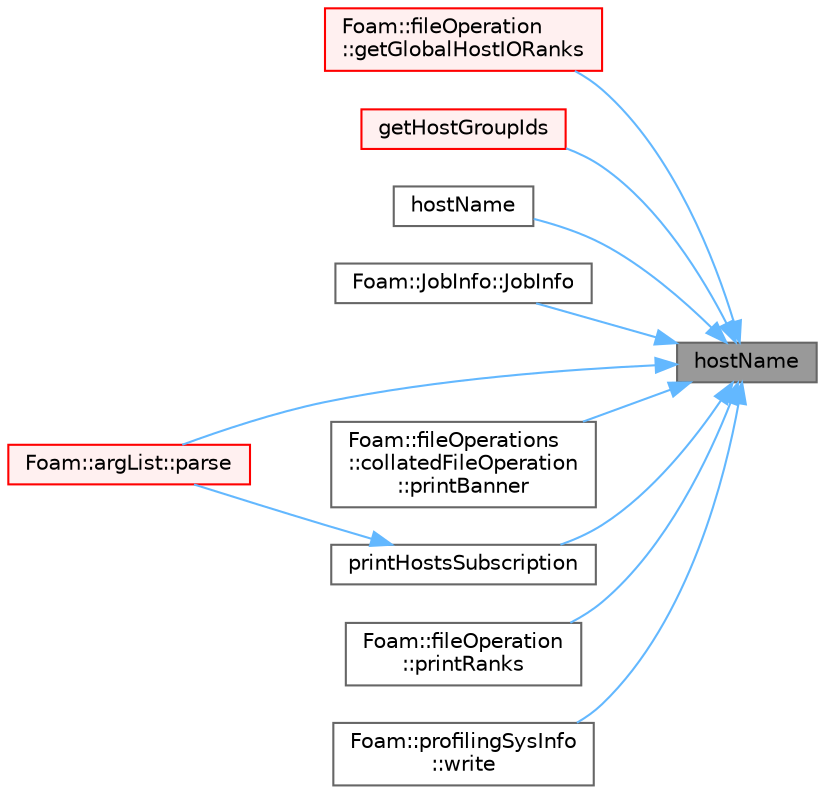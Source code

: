 digraph "hostName"
{
 // LATEX_PDF_SIZE
  bgcolor="transparent";
  edge [fontname=Helvetica,fontsize=10,labelfontname=Helvetica,labelfontsize=10];
  node [fontname=Helvetica,fontsize=10,shape=box,height=0.2,width=0.4];
  rankdir="RL";
  Node1 [id="Node000001",label="hostName",height=0.2,width=0.4,color="gray40", fillcolor="grey60", style="filled", fontcolor="black",tooltip=" "];
  Node1 -> Node2 [id="edge1_Node000001_Node000002",dir="back",color="steelblue1",style="solid",tooltip=" "];
  Node2 [id="Node000002",label="Foam::fileOperation\l::getGlobalHostIORanks",height=0.2,width=0.4,color="red", fillcolor="#FFF0F0", style="filled",URL="$classFoam_1_1fileOperation.html#af23359a02451114027503c51720bd6fc",tooltip=" "];
  Node1 -> Node5 [id="edge2_Node000001_Node000005",dir="back",color="steelblue1",style="solid",tooltip=" "];
  Node5 [id="Node000005",label="getHostGroupIds",height=0.2,width=0.4,color="red", fillcolor="#FFF0F0", style="filled",URL="$namespaceFoam.html#a1699525e236e956d19ee09b9f03ca3d5",tooltip=" "];
  Node1 -> Node8 [id="edge3_Node000001_Node000008",dir="back",color="steelblue1",style="solid",tooltip=" "];
  Node8 [id="Node000008",label="hostName",height=0.2,width=0.4,color="grey40", fillcolor="white", style="filled",URL="$namespaceFoam.html#a52d5a46cd92f7363e71b9daf3016a109",tooltip=" "];
  Node1 -> Node9 [id="edge4_Node000001_Node000009",dir="back",color="steelblue1",style="solid",tooltip=" "];
  Node9 [id="Node000009",label="Foam::JobInfo::JobInfo",height=0.2,width=0.4,color="grey40", fillcolor="white", style="filled",URL="$classFoam_1_1JobInfo.html#a37755ec761ec7d5d5d4b23a980f78097",tooltip=" "];
  Node1 -> Node10 [id="edge5_Node000001_Node000010",dir="back",color="steelblue1",style="solid",tooltip=" "];
  Node10 [id="Node000010",label="Foam::argList::parse",height=0.2,width=0.4,color="red", fillcolor="#FFF0F0", style="filled",URL="$classFoam_1_1argList.html#a00aad68f835a5c0bcb8920505bb0bd10",tooltip=" "];
  Node1 -> Node13 [id="edge6_Node000001_Node000013",dir="back",color="steelblue1",style="solid",tooltip=" "];
  Node13 [id="Node000013",label="Foam::fileOperations\l::collatedFileOperation\l::printBanner",height=0.2,width=0.4,color="grey40", fillcolor="white", style="filled",URL="$classFoam_1_1fileOperations_1_1collatedFileOperation.html#ae33237fd50d932557986acdd3cd30b34",tooltip=" "];
  Node1 -> Node14 [id="edge7_Node000001_Node000014",dir="back",color="steelblue1",style="solid",tooltip=" "];
  Node14 [id="Node000014",label="printHostsSubscription",height=0.2,width=0.4,color="grey40", fillcolor="white", style="filled",URL="$namespaceFoam.html#ab555cd7c3e20684f60b31871807321a8",tooltip=" "];
  Node14 -> Node10 [id="edge8_Node000014_Node000010",dir="back",color="steelblue1",style="solid",tooltip=" "];
  Node1 -> Node15 [id="edge9_Node000001_Node000015",dir="back",color="steelblue1",style="solid",tooltip=" "];
  Node15 [id="Node000015",label="Foam::fileOperation\l::printRanks",height=0.2,width=0.4,color="grey40", fillcolor="white", style="filled",URL="$classFoam_1_1fileOperation.html#ace9cd2fdd834e1eb0da80b64b60570b3",tooltip=" "];
  Node1 -> Node16 [id="edge10_Node000001_Node000016",dir="back",color="steelblue1",style="solid",tooltip=" "];
  Node16 [id="Node000016",label="Foam::profilingSysInfo\l::write",height=0.2,width=0.4,color="grey40", fillcolor="white", style="filled",URL="$classFoam_1_1profilingSysInfo.html#a84ca8fa40b9dd104c93d1a4fae89d009",tooltip=" "];
}
